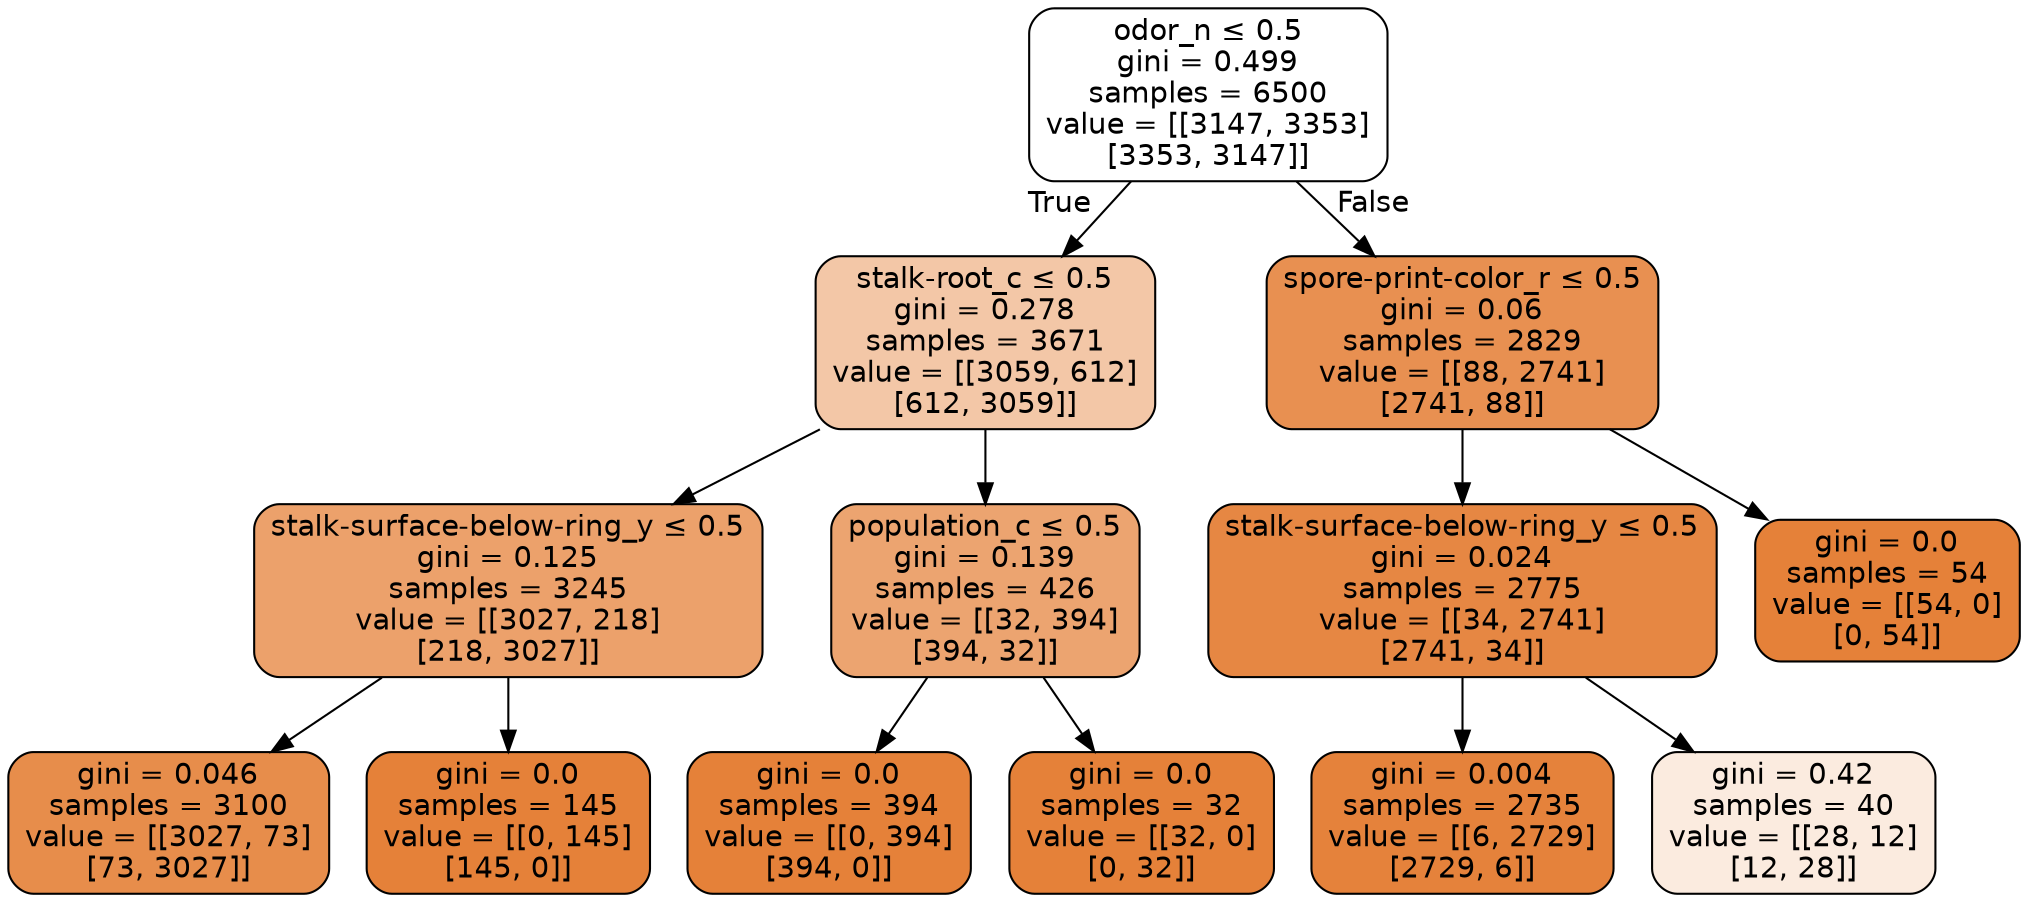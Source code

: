 digraph Tree {
node [shape=box, style="filled, rounded", color="black", fontname=helvetica] ;
edge [fontname=helvetica] ;
0 [label=<odor_n &le; 0.5<br/>gini = 0.499<br/>samples = 6500<br/>value = [[3147, 3353]<br/>[3353, 3147]]>, fillcolor="#ffffff"] ;
1 [label=<stalk-root_c &le; 0.5<br/>gini = 0.278<br/>samples = 3671<br/>value = [[3059, 612]<br/>[612, 3059]]>, fillcolor="#f3c7a7"] ;
0 -> 1 [labeldistance=2.5, labelangle=45, headlabel="True"] ;
2 [label=<stalk-surface-below-ring_y &le; 0.5<br/>gini = 0.125<br/>samples = 3245<br/>value = [[3027, 218]<br/>[218, 3027]]>, fillcolor="#eca16b"] ;
1 -> 2 ;
3 [label=<gini = 0.046<br/>samples = 3100<br/>value = [[3027, 73]<br/>[73, 3027]]>, fillcolor="#e78d4b"] ;
2 -> 3 ;
4 [label=<gini = 0.0<br/>samples = 145<br/>value = [[0, 145]<br/>[145, 0]]>, fillcolor="#e58139"] ;
2 -> 4 ;
5 [label=<population_c &le; 0.5<br/>gini = 0.139<br/>samples = 426<br/>value = [[32, 394]<br/>[394, 32]]>, fillcolor="#eca470"] ;
1 -> 5 ;
6 [label=<gini = 0.0<br/>samples = 394<br/>value = [[0, 394]<br/>[394, 0]]>, fillcolor="#e58139"] ;
5 -> 6 ;
7 [label=<gini = 0.0<br/>samples = 32<br/>value = [[32, 0]<br/>[0, 32]]>, fillcolor="#e58139"] ;
5 -> 7 ;
8 [label=<spore-print-color_r &le; 0.5<br/>gini = 0.06<br/>samples = 2829<br/>value = [[88, 2741]<br/>[2741, 88]]>, fillcolor="#e89051"] ;
0 -> 8 [labeldistance=2.5, labelangle=-45, headlabel="False"] ;
9 [label=<stalk-surface-below-ring_y &le; 0.5<br/>gini = 0.024<br/>samples = 2775<br/>value = [[34, 2741]<br/>[2741, 34]]>, fillcolor="#e68743"] ;
8 -> 9 ;
10 [label=<gini = 0.004<br/>samples = 2735<br/>value = [[6, 2729]<br/>[2729, 6]]>, fillcolor="#e5823b"] ;
9 -> 10 ;
11 [label=<gini = 0.42<br/>samples = 40<br/>value = [[28, 12]<br/>[12, 28]]>, fillcolor="#fbebdf"] ;
9 -> 11 ;
12 [label=<gini = 0.0<br/>samples = 54<br/>value = [[54, 0]<br/>[0, 54]]>, fillcolor="#e58139"] ;
8 -> 12 ;
}